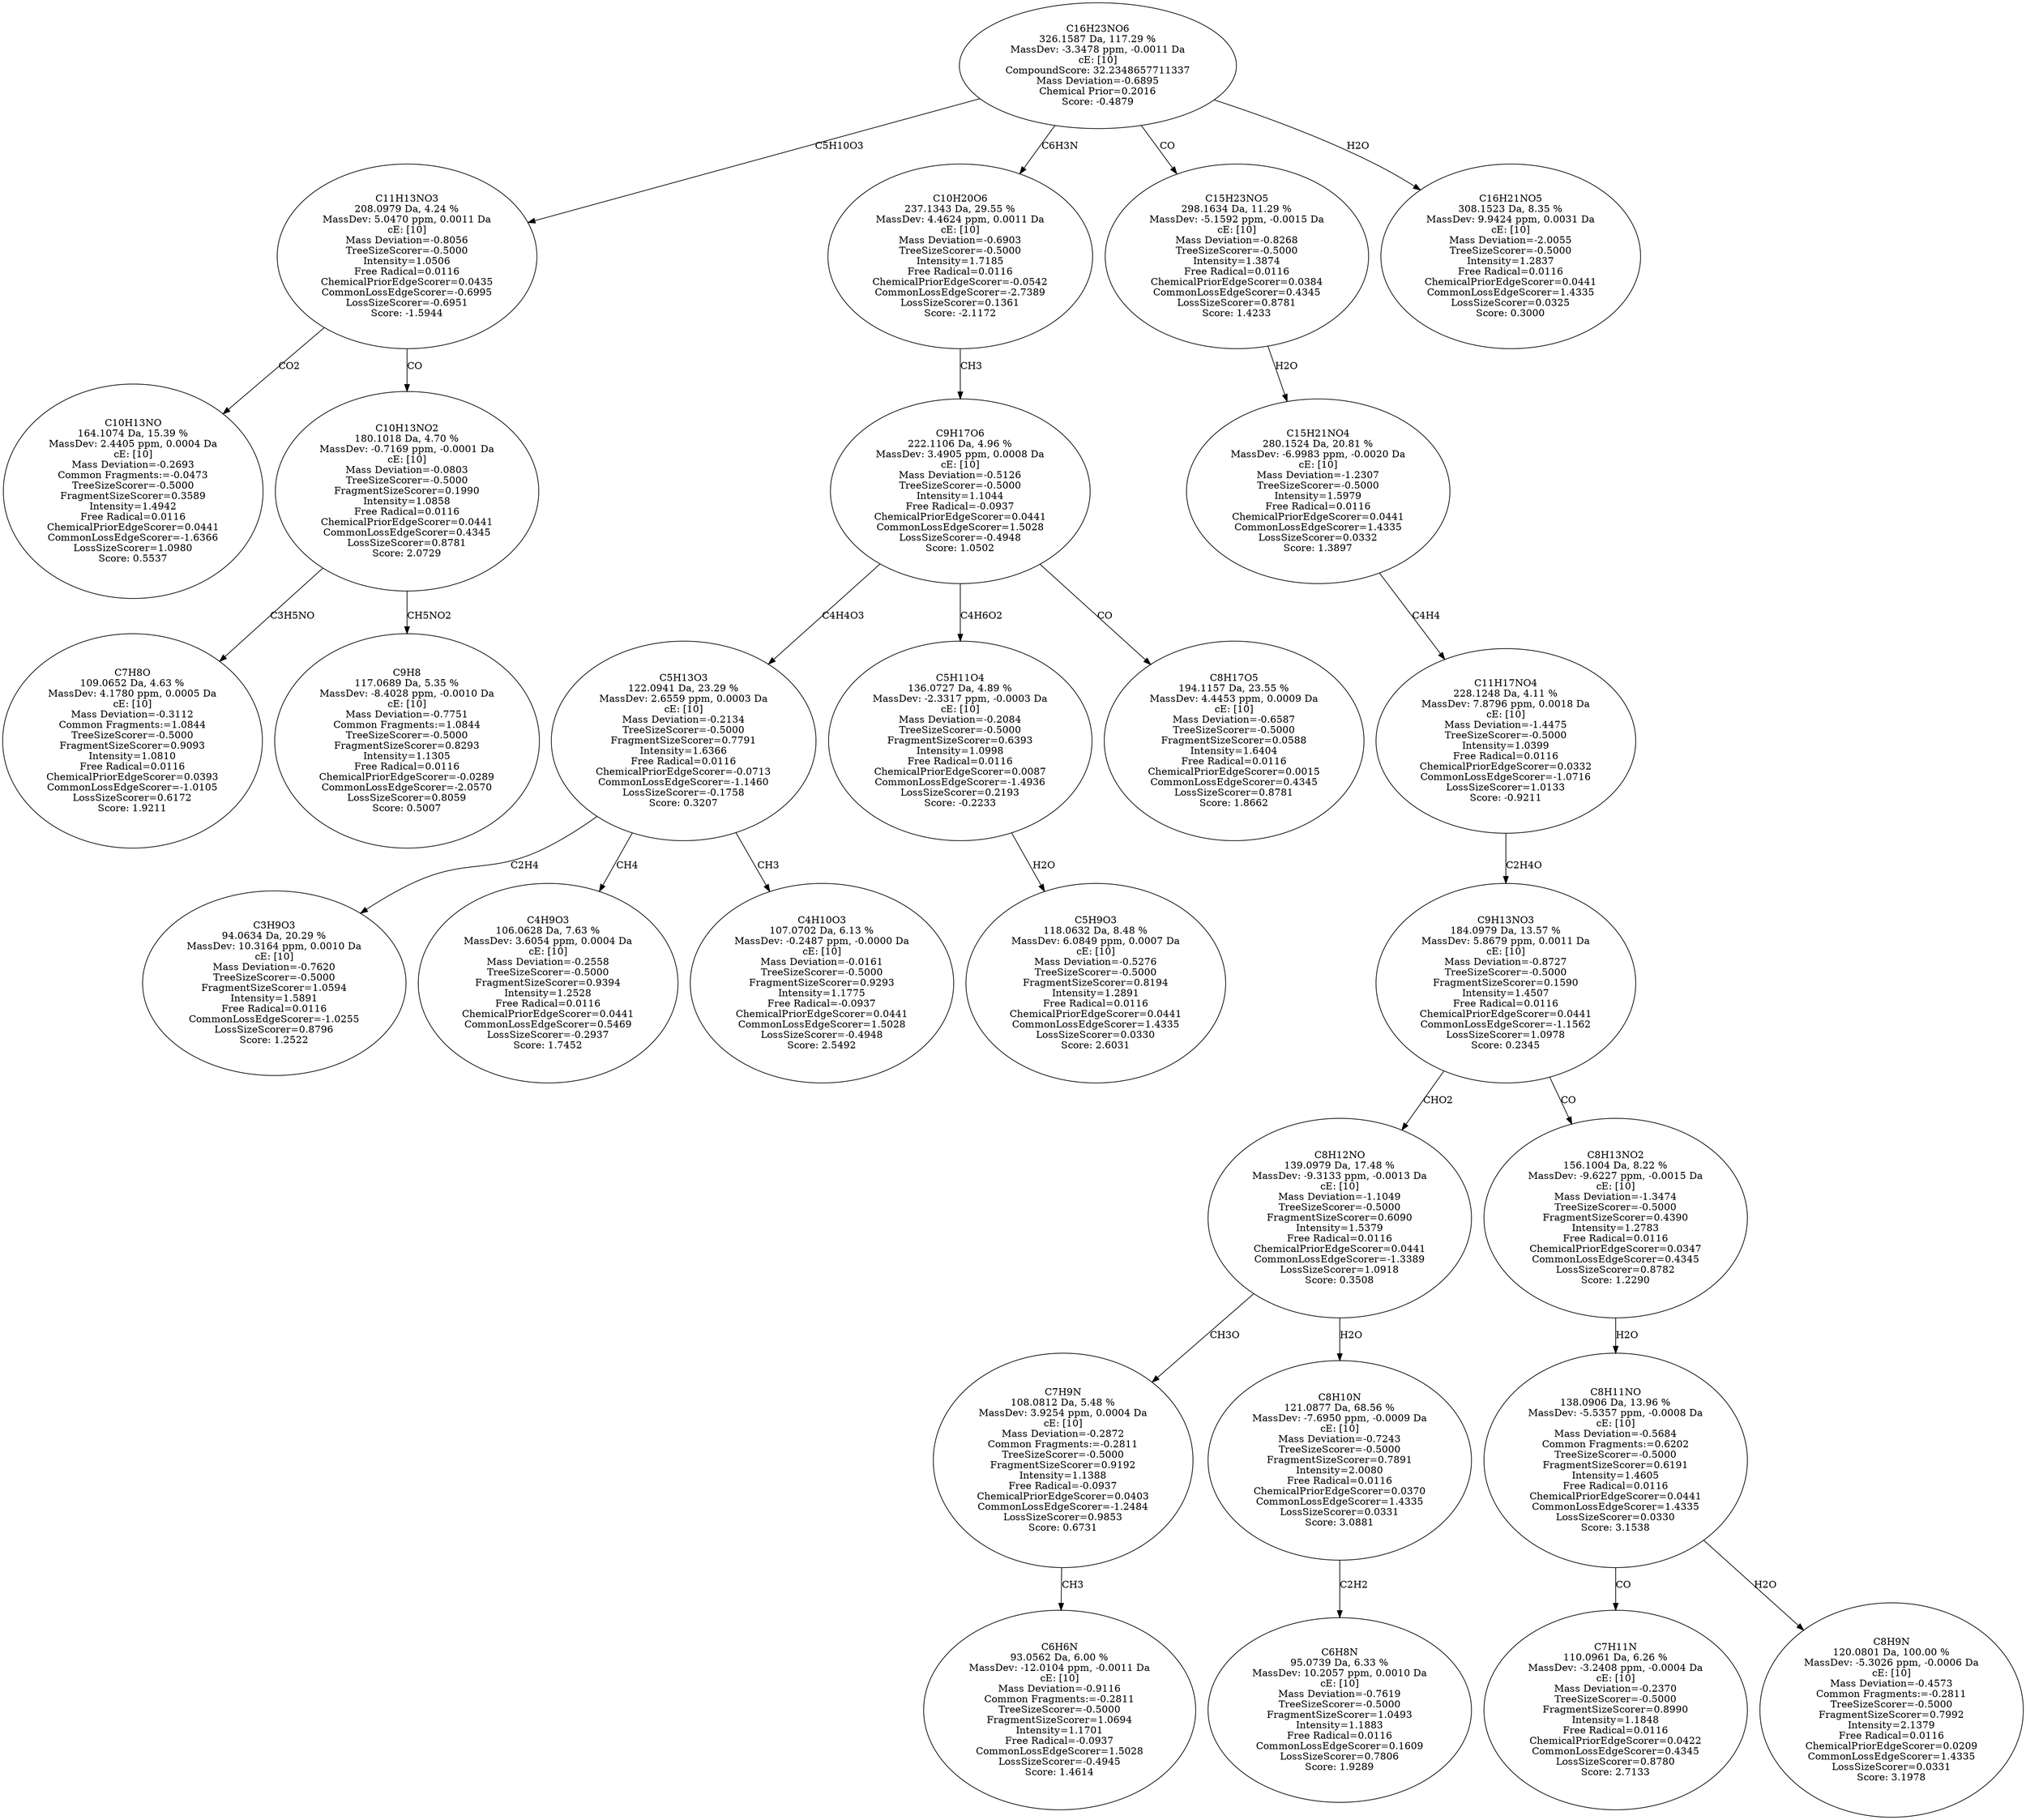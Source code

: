 strict digraph {
v1 [label="C10H13NO\n164.1074 Da, 15.39 %\nMassDev: 2.4405 ppm, 0.0004 Da\ncE: [10]\nMass Deviation=-0.2693\nCommon Fragments:=-0.0473\nTreeSizeScorer=-0.5000\nFragmentSizeScorer=0.3589\nIntensity=1.4942\nFree Radical=0.0116\nChemicalPriorEdgeScorer=0.0441\nCommonLossEdgeScorer=-1.6366\nLossSizeScorer=1.0980\nScore: 0.5537"];
v2 [label="C7H8O\n109.0652 Da, 4.63 %\nMassDev: 4.1780 ppm, 0.0005 Da\ncE: [10]\nMass Deviation=-0.3112\nCommon Fragments:=1.0844\nTreeSizeScorer=-0.5000\nFragmentSizeScorer=0.9093\nIntensity=1.0810\nFree Radical=0.0116\nChemicalPriorEdgeScorer=0.0393\nCommonLossEdgeScorer=-1.0105\nLossSizeScorer=0.6172\nScore: 1.9211"];
v3 [label="C9H8\n117.0689 Da, 5.35 %\nMassDev: -8.4028 ppm, -0.0010 Da\ncE: [10]\nMass Deviation=-0.7751\nCommon Fragments:=1.0844\nTreeSizeScorer=-0.5000\nFragmentSizeScorer=0.8293\nIntensity=1.1305\nFree Radical=0.0116\nChemicalPriorEdgeScorer=-0.0289\nCommonLossEdgeScorer=-2.0570\nLossSizeScorer=0.8059\nScore: 0.5007"];
v4 [label="C10H13NO2\n180.1018 Da, 4.70 %\nMassDev: -0.7169 ppm, -0.0001 Da\ncE: [10]\nMass Deviation=-0.0803\nTreeSizeScorer=-0.5000\nFragmentSizeScorer=0.1990\nIntensity=1.0858\nFree Radical=0.0116\nChemicalPriorEdgeScorer=0.0441\nCommonLossEdgeScorer=0.4345\nLossSizeScorer=0.8781\nScore: 2.0729"];
v5 [label="C11H13NO3\n208.0979 Da, 4.24 %\nMassDev: 5.0470 ppm, 0.0011 Da\ncE: [10]\nMass Deviation=-0.8056\nTreeSizeScorer=-0.5000\nIntensity=1.0506\nFree Radical=0.0116\nChemicalPriorEdgeScorer=0.0435\nCommonLossEdgeScorer=-0.6995\nLossSizeScorer=-0.6951\nScore: -1.5944"];
v6 [label="C3H9O3\n94.0634 Da, 20.29 %\nMassDev: 10.3164 ppm, 0.0010 Da\ncE: [10]\nMass Deviation=-0.7620\nTreeSizeScorer=-0.5000\nFragmentSizeScorer=1.0594\nIntensity=1.5891\nFree Radical=0.0116\nCommonLossEdgeScorer=-1.0255\nLossSizeScorer=0.8796\nScore: 1.2522"];
v7 [label="C4H9O3\n106.0628 Da, 7.63 %\nMassDev: 3.6054 ppm, 0.0004 Da\ncE: [10]\nMass Deviation=-0.2558\nTreeSizeScorer=-0.5000\nFragmentSizeScorer=0.9394\nIntensity=1.2528\nFree Radical=0.0116\nChemicalPriorEdgeScorer=0.0441\nCommonLossEdgeScorer=0.5469\nLossSizeScorer=-0.2937\nScore: 1.7452"];
v8 [label="C4H10O3\n107.0702 Da, 6.13 %\nMassDev: -0.2487 ppm, -0.0000 Da\ncE: [10]\nMass Deviation=-0.0161\nTreeSizeScorer=-0.5000\nFragmentSizeScorer=0.9293\nIntensity=1.1775\nFree Radical=-0.0937\nChemicalPriorEdgeScorer=0.0441\nCommonLossEdgeScorer=1.5028\nLossSizeScorer=-0.4948\nScore: 2.5492"];
v9 [label="C5H13O3\n122.0941 Da, 23.29 %\nMassDev: 2.6559 ppm, 0.0003 Da\ncE: [10]\nMass Deviation=-0.2134\nTreeSizeScorer=-0.5000\nFragmentSizeScorer=0.7791\nIntensity=1.6366\nFree Radical=0.0116\nChemicalPriorEdgeScorer=-0.0713\nCommonLossEdgeScorer=-1.1460\nLossSizeScorer=-0.1758\nScore: 0.3207"];
v10 [label="C5H9O3\n118.0632 Da, 8.48 %\nMassDev: 6.0849 ppm, 0.0007 Da\ncE: [10]\nMass Deviation=-0.5276\nTreeSizeScorer=-0.5000\nFragmentSizeScorer=0.8194\nIntensity=1.2891\nFree Radical=0.0116\nChemicalPriorEdgeScorer=0.0441\nCommonLossEdgeScorer=1.4335\nLossSizeScorer=0.0330\nScore: 2.6031"];
v11 [label="C5H11O4\n136.0727 Da, 4.89 %\nMassDev: -2.3317 ppm, -0.0003 Da\ncE: [10]\nMass Deviation=-0.2084\nTreeSizeScorer=-0.5000\nFragmentSizeScorer=0.6393\nIntensity=1.0998\nFree Radical=0.0116\nChemicalPriorEdgeScorer=0.0087\nCommonLossEdgeScorer=-1.4936\nLossSizeScorer=0.2193\nScore: -0.2233"];
v12 [label="C8H17O5\n194.1157 Da, 23.55 %\nMassDev: 4.4453 ppm, 0.0009 Da\ncE: [10]\nMass Deviation=-0.6587\nTreeSizeScorer=-0.5000\nFragmentSizeScorer=0.0588\nIntensity=1.6404\nFree Radical=0.0116\nChemicalPriorEdgeScorer=0.0015\nCommonLossEdgeScorer=0.4345\nLossSizeScorer=0.8781\nScore: 1.8662"];
v13 [label="C9H17O6\n222.1106 Da, 4.96 %\nMassDev: 3.4905 ppm, 0.0008 Da\ncE: [10]\nMass Deviation=-0.5126\nTreeSizeScorer=-0.5000\nIntensity=1.1044\nFree Radical=-0.0937\nChemicalPriorEdgeScorer=0.0441\nCommonLossEdgeScorer=1.5028\nLossSizeScorer=-0.4948\nScore: 1.0502"];
v14 [label="C10H20O6\n237.1343 Da, 29.55 %\nMassDev: 4.4624 ppm, 0.0011 Da\ncE: [10]\nMass Deviation=-0.6903\nTreeSizeScorer=-0.5000\nIntensity=1.7185\nFree Radical=0.0116\nChemicalPriorEdgeScorer=-0.0542\nCommonLossEdgeScorer=-2.7389\nLossSizeScorer=0.1361\nScore: -2.1172"];
v15 [label="C6H6N\n93.0562 Da, 6.00 %\nMassDev: -12.0104 ppm, -0.0011 Da\ncE: [10]\nMass Deviation=-0.9116\nCommon Fragments:=-0.2811\nTreeSizeScorer=-0.5000\nFragmentSizeScorer=1.0694\nIntensity=1.1701\nFree Radical=-0.0937\nCommonLossEdgeScorer=1.5028\nLossSizeScorer=-0.4945\nScore: 1.4614"];
v16 [label="C7H9N\n108.0812 Da, 5.48 %\nMassDev: 3.9254 ppm, 0.0004 Da\ncE: [10]\nMass Deviation=-0.2872\nCommon Fragments:=-0.2811\nTreeSizeScorer=-0.5000\nFragmentSizeScorer=0.9192\nIntensity=1.1388\nFree Radical=-0.0937\nChemicalPriorEdgeScorer=0.0403\nCommonLossEdgeScorer=-1.2484\nLossSizeScorer=0.9853\nScore: 0.6731"];
v17 [label="C6H8N\n95.0739 Da, 6.33 %\nMassDev: 10.2057 ppm, 0.0010 Da\ncE: [10]\nMass Deviation=-0.7619\nTreeSizeScorer=-0.5000\nFragmentSizeScorer=1.0493\nIntensity=1.1883\nFree Radical=0.0116\nCommonLossEdgeScorer=0.1609\nLossSizeScorer=0.7806\nScore: 1.9289"];
v18 [label="C8H10N\n121.0877 Da, 68.56 %\nMassDev: -7.6950 ppm, -0.0009 Da\ncE: [10]\nMass Deviation=-0.7243\nTreeSizeScorer=-0.5000\nFragmentSizeScorer=0.7891\nIntensity=2.0080\nFree Radical=0.0116\nChemicalPriorEdgeScorer=0.0370\nCommonLossEdgeScorer=1.4335\nLossSizeScorer=0.0331\nScore: 3.0881"];
v19 [label="C8H12NO\n139.0979 Da, 17.48 %\nMassDev: -9.3133 ppm, -0.0013 Da\ncE: [10]\nMass Deviation=-1.1049\nTreeSizeScorer=-0.5000\nFragmentSizeScorer=0.6090\nIntensity=1.5379\nFree Radical=0.0116\nChemicalPriorEdgeScorer=0.0441\nCommonLossEdgeScorer=-1.3389\nLossSizeScorer=1.0918\nScore: 0.3508"];
v20 [label="C7H11N\n110.0961 Da, 6.26 %\nMassDev: -3.2408 ppm, -0.0004 Da\ncE: [10]\nMass Deviation=-0.2370\nTreeSizeScorer=-0.5000\nFragmentSizeScorer=0.8990\nIntensity=1.1848\nFree Radical=0.0116\nChemicalPriorEdgeScorer=0.0422\nCommonLossEdgeScorer=0.4345\nLossSizeScorer=0.8780\nScore: 2.7133"];
v21 [label="C8H9N\n120.0801 Da, 100.00 %\nMassDev: -5.3026 ppm, -0.0006 Da\ncE: [10]\nMass Deviation=-0.4573\nCommon Fragments:=-0.2811\nTreeSizeScorer=-0.5000\nFragmentSizeScorer=0.7992\nIntensity=2.1379\nFree Radical=0.0116\nChemicalPriorEdgeScorer=0.0209\nCommonLossEdgeScorer=1.4335\nLossSizeScorer=0.0331\nScore: 3.1978"];
v22 [label="C8H11NO\n138.0906 Da, 13.96 %\nMassDev: -5.5357 ppm, -0.0008 Da\ncE: [10]\nMass Deviation=-0.5684\nCommon Fragments:=0.6202\nTreeSizeScorer=-0.5000\nFragmentSizeScorer=0.6191\nIntensity=1.4605\nFree Radical=0.0116\nChemicalPriorEdgeScorer=0.0441\nCommonLossEdgeScorer=1.4335\nLossSizeScorer=0.0330\nScore: 3.1538"];
v23 [label="C8H13NO2\n156.1004 Da, 8.22 %\nMassDev: -9.6227 ppm, -0.0015 Da\ncE: [10]\nMass Deviation=-1.3474\nTreeSizeScorer=-0.5000\nFragmentSizeScorer=0.4390\nIntensity=1.2783\nFree Radical=0.0116\nChemicalPriorEdgeScorer=0.0347\nCommonLossEdgeScorer=0.4345\nLossSizeScorer=0.8782\nScore: 1.2290"];
v24 [label="C9H13NO3\n184.0979 Da, 13.57 %\nMassDev: 5.8679 ppm, 0.0011 Da\ncE: [10]\nMass Deviation=-0.8727\nTreeSizeScorer=-0.5000\nFragmentSizeScorer=0.1590\nIntensity=1.4507\nFree Radical=0.0116\nChemicalPriorEdgeScorer=0.0441\nCommonLossEdgeScorer=-1.1562\nLossSizeScorer=1.0978\nScore: 0.2345"];
v25 [label="C11H17NO4\n228.1248 Da, 4.11 %\nMassDev: 7.8796 ppm, 0.0018 Da\ncE: [10]\nMass Deviation=-1.4475\nTreeSizeScorer=-0.5000\nIntensity=1.0399\nFree Radical=0.0116\nChemicalPriorEdgeScorer=0.0332\nCommonLossEdgeScorer=-1.0716\nLossSizeScorer=1.0133\nScore: -0.9211"];
v26 [label="C15H21NO4\n280.1524 Da, 20.81 %\nMassDev: -6.9983 ppm, -0.0020 Da\ncE: [10]\nMass Deviation=-1.2307\nTreeSizeScorer=-0.5000\nIntensity=1.5979\nFree Radical=0.0116\nChemicalPriorEdgeScorer=0.0441\nCommonLossEdgeScorer=1.4335\nLossSizeScorer=0.0332\nScore: 1.3897"];
v27 [label="C15H23NO5\n298.1634 Da, 11.29 %\nMassDev: -5.1592 ppm, -0.0015 Da\ncE: [10]\nMass Deviation=-0.8268\nTreeSizeScorer=-0.5000\nIntensity=1.3874\nFree Radical=0.0116\nChemicalPriorEdgeScorer=0.0384\nCommonLossEdgeScorer=0.4345\nLossSizeScorer=0.8781\nScore: 1.4233"];
v28 [label="C16H21NO5\n308.1523 Da, 8.35 %\nMassDev: 9.9424 ppm, 0.0031 Da\ncE: [10]\nMass Deviation=-2.0055\nTreeSizeScorer=-0.5000\nIntensity=1.2837\nFree Radical=0.0116\nChemicalPriorEdgeScorer=0.0441\nCommonLossEdgeScorer=1.4335\nLossSizeScorer=0.0325\nScore: 0.3000"];
v29 [label="C16H23NO6\n326.1587 Da, 117.29 %\nMassDev: -3.3478 ppm, -0.0011 Da\ncE: [10]\nCompoundScore: 32.2348657711337\nMass Deviation=-0.6895\nChemical Prior=0.2016\nScore: -0.4879"];
v5 -> v1 [label="CO2"];
v4 -> v2 [label="C3H5NO"];
v4 -> v3 [label="CH5NO2"];
v5 -> v4 [label="CO"];
v29 -> v5 [label="C5H10O3"];
v9 -> v6 [label="C2H4"];
v9 -> v7 [label="CH4"];
v9 -> v8 [label="CH3"];
v13 -> v9 [label="C4H4O3"];
v11 -> v10 [label="H2O"];
v13 -> v11 [label="C4H6O2"];
v13 -> v12 [label="CO"];
v14 -> v13 [label="CH3"];
v29 -> v14 [label="C6H3N"];
v16 -> v15 [label="CH3"];
v19 -> v16 [label="CH3O"];
v18 -> v17 [label="C2H2"];
v19 -> v18 [label="H2O"];
v24 -> v19 [label="CHO2"];
v22 -> v20 [label="CO"];
v22 -> v21 [label="H2O"];
v23 -> v22 [label="H2O"];
v24 -> v23 [label="CO"];
v25 -> v24 [label="C2H4O"];
v26 -> v25 [label="C4H4"];
v27 -> v26 [label="H2O"];
v29 -> v27 [label="CO"];
v29 -> v28 [label="H2O"];
}